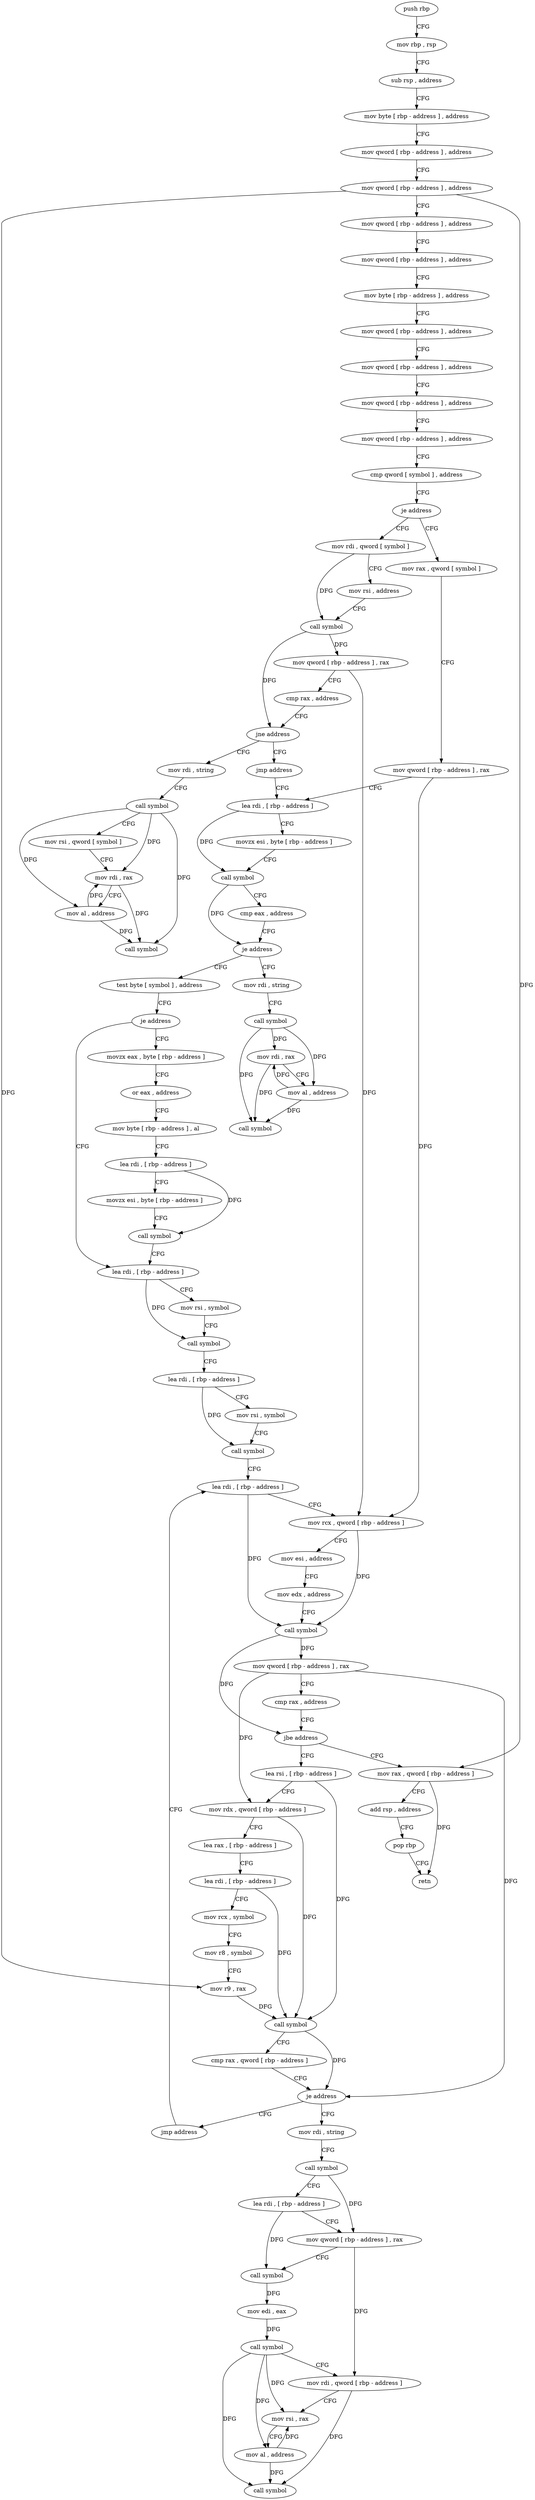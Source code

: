 digraph "func" {
"4218080" [label = "push rbp" ]
"4218081" [label = "mov rbp , rsp" ]
"4218084" [label = "sub rsp , address" ]
"4218091" [label = "mov byte [ rbp - address ] , address" ]
"4218098" [label = "mov qword [ rbp - address ] , address" ]
"4218109" [label = "mov qword [ rbp - address ] , address" ]
"4218117" [label = "mov qword [ rbp - address ] , address" ]
"4218125" [label = "mov qword [ rbp - address ] , address" ]
"4218133" [label = "mov byte [ rbp - address ] , address" ]
"4218137" [label = "mov qword [ rbp - address ] , address" ]
"4218145" [label = "mov qword [ rbp - address ] , address" ]
"4218153" [label = "mov qword [ rbp - address ] , address" ]
"4218161" [label = "mov qword [ rbp - address ] , address" ]
"4218169" [label = "cmp qword [ symbol ] , address" ]
"4218178" [label = "je address" ]
"4218259" [label = "mov rax , qword [ symbol ]" ]
"4218184" [label = "mov rdi , qword [ symbol ]" ]
"4218267" [label = "mov qword [ rbp - address ] , rax" ]
"4218271" [label = "lea rdi , [ rbp - address ]" ]
"4218192" [label = "mov rsi , address" ]
"4218202" [label = "call symbol" ]
"4218207" [label = "mov qword [ rbp - address ] , rax" ]
"4218211" [label = "cmp rax , address" ]
"4218215" [label = "jne address" ]
"4218254" [label = "jmp address" ]
"4218221" [label = "mov rdi , string" ]
"4218324" [label = "test byte [ symbol ] , address" ]
"4218332" [label = "je address" ]
"4218373" [label = "lea rdi , [ rbp - address ]" ]
"4218338" [label = "movzx eax , byte [ rbp - address ]" ]
"4218299" [label = "mov rdi , string" ]
"4218309" [label = "call symbol" ]
"4218314" [label = "mov rdi , rax" ]
"4218317" [label = "mov al , address" ]
"4218319" [label = "call symbol" ]
"4218231" [label = "call symbol" ]
"4218236" [label = "mov rsi , qword [ symbol ]" ]
"4218244" [label = "mov rdi , rax" ]
"4218247" [label = "mov al , address" ]
"4218249" [label = "call symbol" ]
"4218380" [label = "mov rsi , symbol" ]
"4218390" [label = "call symbol" ]
"4218395" [label = "lea rdi , [ rbp - address ]" ]
"4218402" [label = "mov rsi , symbol" ]
"4218412" [label = "call symbol" ]
"4218417" [label = "lea rdi , [ rbp - address ]" ]
"4218345" [label = "or eax , address" ]
"4218348" [label = "mov byte [ rbp - address ] , al" ]
"4218354" [label = "lea rdi , [ rbp - address ]" ]
"4218361" [label = "movzx esi , byte [ rbp - address ]" ]
"4218368" [label = "call symbol" ]
"4218278" [label = "movzx esi , byte [ rbp - address ]" ]
"4218285" [label = "call symbol" ]
"4218290" [label = "cmp eax , address" ]
"4218293" [label = "je address" ]
"4218589" [label = "mov rax , qword [ rbp - address ]" ]
"4218593" [label = "add rsp , address" ]
"4218600" [label = "pop rbp" ]
"4218601" [label = "retn" ]
"4218460" [label = "lea rsi , [ rbp - address ]" ]
"4218467" [label = "mov rdx , qword [ rbp - address ]" ]
"4218474" [label = "lea rax , [ rbp - address ]" ]
"4218478" [label = "lea rdi , [ rbp - address ]" ]
"4218485" [label = "mov rcx , symbol" ]
"4218495" [label = "mov r8 , symbol" ]
"4218505" [label = "mov r9 , rax" ]
"4218508" [label = "call symbol" ]
"4218513" [label = "cmp rax , qword [ rbp - address ]" ]
"4218520" [label = "je address" ]
"4218584" [label = "jmp address" ]
"4218526" [label = "mov rdi , string" ]
"4218536" [label = "call symbol" ]
"4218541" [label = "lea rdi , [ rbp - address ]" ]
"4218548" [label = "mov qword [ rbp - address ] , rax" ]
"4218555" [label = "call symbol" ]
"4218560" [label = "mov edi , eax" ]
"4218562" [label = "call symbol" ]
"4218567" [label = "mov rdi , qword [ rbp - address ]" ]
"4218574" [label = "mov rsi , rax" ]
"4218577" [label = "mov al , address" ]
"4218579" [label = "call symbol" ]
"4218424" [label = "mov rcx , qword [ rbp - address ]" ]
"4218428" [label = "mov esi , address" ]
"4218433" [label = "mov edx , address" ]
"4218438" [label = "call symbol" ]
"4218443" [label = "mov qword [ rbp - address ] , rax" ]
"4218450" [label = "cmp rax , address" ]
"4218454" [label = "jbe address" ]
"4218080" -> "4218081" [ label = "CFG" ]
"4218081" -> "4218084" [ label = "CFG" ]
"4218084" -> "4218091" [ label = "CFG" ]
"4218091" -> "4218098" [ label = "CFG" ]
"4218098" -> "4218109" [ label = "CFG" ]
"4218109" -> "4218117" [ label = "CFG" ]
"4218109" -> "4218589" [ label = "DFG" ]
"4218109" -> "4218505" [ label = "DFG" ]
"4218117" -> "4218125" [ label = "CFG" ]
"4218125" -> "4218133" [ label = "CFG" ]
"4218133" -> "4218137" [ label = "CFG" ]
"4218137" -> "4218145" [ label = "CFG" ]
"4218145" -> "4218153" [ label = "CFG" ]
"4218153" -> "4218161" [ label = "CFG" ]
"4218161" -> "4218169" [ label = "CFG" ]
"4218169" -> "4218178" [ label = "CFG" ]
"4218178" -> "4218259" [ label = "CFG" ]
"4218178" -> "4218184" [ label = "CFG" ]
"4218259" -> "4218267" [ label = "CFG" ]
"4218184" -> "4218192" [ label = "CFG" ]
"4218184" -> "4218202" [ label = "DFG" ]
"4218267" -> "4218271" [ label = "CFG" ]
"4218267" -> "4218424" [ label = "DFG" ]
"4218271" -> "4218278" [ label = "CFG" ]
"4218271" -> "4218285" [ label = "DFG" ]
"4218192" -> "4218202" [ label = "CFG" ]
"4218202" -> "4218207" [ label = "DFG" ]
"4218202" -> "4218215" [ label = "DFG" ]
"4218207" -> "4218211" [ label = "CFG" ]
"4218207" -> "4218424" [ label = "DFG" ]
"4218211" -> "4218215" [ label = "CFG" ]
"4218215" -> "4218254" [ label = "CFG" ]
"4218215" -> "4218221" [ label = "CFG" ]
"4218254" -> "4218271" [ label = "CFG" ]
"4218221" -> "4218231" [ label = "CFG" ]
"4218324" -> "4218332" [ label = "CFG" ]
"4218332" -> "4218373" [ label = "CFG" ]
"4218332" -> "4218338" [ label = "CFG" ]
"4218373" -> "4218380" [ label = "CFG" ]
"4218373" -> "4218390" [ label = "DFG" ]
"4218338" -> "4218345" [ label = "CFG" ]
"4218299" -> "4218309" [ label = "CFG" ]
"4218309" -> "4218314" [ label = "DFG" ]
"4218309" -> "4218317" [ label = "DFG" ]
"4218309" -> "4218319" [ label = "DFG" ]
"4218314" -> "4218317" [ label = "CFG" ]
"4218314" -> "4218319" [ label = "DFG" ]
"4218317" -> "4218319" [ label = "DFG" ]
"4218317" -> "4218314" [ label = "DFG" ]
"4218231" -> "4218236" [ label = "CFG" ]
"4218231" -> "4218244" [ label = "DFG" ]
"4218231" -> "4218247" [ label = "DFG" ]
"4218231" -> "4218249" [ label = "DFG" ]
"4218236" -> "4218244" [ label = "CFG" ]
"4218244" -> "4218247" [ label = "CFG" ]
"4218244" -> "4218249" [ label = "DFG" ]
"4218247" -> "4218249" [ label = "DFG" ]
"4218247" -> "4218244" [ label = "DFG" ]
"4218380" -> "4218390" [ label = "CFG" ]
"4218390" -> "4218395" [ label = "CFG" ]
"4218395" -> "4218402" [ label = "CFG" ]
"4218395" -> "4218412" [ label = "DFG" ]
"4218402" -> "4218412" [ label = "CFG" ]
"4218412" -> "4218417" [ label = "CFG" ]
"4218417" -> "4218424" [ label = "CFG" ]
"4218417" -> "4218438" [ label = "DFG" ]
"4218345" -> "4218348" [ label = "CFG" ]
"4218348" -> "4218354" [ label = "CFG" ]
"4218354" -> "4218361" [ label = "CFG" ]
"4218354" -> "4218368" [ label = "DFG" ]
"4218361" -> "4218368" [ label = "CFG" ]
"4218368" -> "4218373" [ label = "CFG" ]
"4218278" -> "4218285" [ label = "CFG" ]
"4218285" -> "4218290" [ label = "CFG" ]
"4218285" -> "4218293" [ label = "DFG" ]
"4218290" -> "4218293" [ label = "CFG" ]
"4218293" -> "4218324" [ label = "CFG" ]
"4218293" -> "4218299" [ label = "CFG" ]
"4218589" -> "4218593" [ label = "CFG" ]
"4218589" -> "4218601" [ label = "DFG" ]
"4218593" -> "4218600" [ label = "CFG" ]
"4218600" -> "4218601" [ label = "CFG" ]
"4218460" -> "4218467" [ label = "CFG" ]
"4218460" -> "4218508" [ label = "DFG" ]
"4218467" -> "4218474" [ label = "CFG" ]
"4218467" -> "4218508" [ label = "DFG" ]
"4218474" -> "4218478" [ label = "CFG" ]
"4218478" -> "4218485" [ label = "CFG" ]
"4218478" -> "4218508" [ label = "DFG" ]
"4218485" -> "4218495" [ label = "CFG" ]
"4218495" -> "4218505" [ label = "CFG" ]
"4218505" -> "4218508" [ label = "DFG" ]
"4218508" -> "4218513" [ label = "CFG" ]
"4218508" -> "4218520" [ label = "DFG" ]
"4218513" -> "4218520" [ label = "CFG" ]
"4218520" -> "4218584" [ label = "CFG" ]
"4218520" -> "4218526" [ label = "CFG" ]
"4218584" -> "4218417" [ label = "CFG" ]
"4218526" -> "4218536" [ label = "CFG" ]
"4218536" -> "4218541" [ label = "CFG" ]
"4218536" -> "4218548" [ label = "DFG" ]
"4218541" -> "4218548" [ label = "CFG" ]
"4218541" -> "4218555" [ label = "DFG" ]
"4218548" -> "4218555" [ label = "CFG" ]
"4218548" -> "4218567" [ label = "DFG" ]
"4218555" -> "4218560" [ label = "DFG" ]
"4218560" -> "4218562" [ label = "DFG" ]
"4218562" -> "4218567" [ label = "CFG" ]
"4218562" -> "4218574" [ label = "DFG" ]
"4218562" -> "4218577" [ label = "DFG" ]
"4218562" -> "4218579" [ label = "DFG" ]
"4218567" -> "4218574" [ label = "CFG" ]
"4218567" -> "4218579" [ label = "DFG" ]
"4218574" -> "4218577" [ label = "CFG" ]
"4218577" -> "4218579" [ label = "DFG" ]
"4218577" -> "4218574" [ label = "DFG" ]
"4218424" -> "4218428" [ label = "CFG" ]
"4218424" -> "4218438" [ label = "DFG" ]
"4218428" -> "4218433" [ label = "CFG" ]
"4218433" -> "4218438" [ label = "CFG" ]
"4218438" -> "4218443" [ label = "DFG" ]
"4218438" -> "4218454" [ label = "DFG" ]
"4218443" -> "4218450" [ label = "CFG" ]
"4218443" -> "4218467" [ label = "DFG" ]
"4218443" -> "4218520" [ label = "DFG" ]
"4218450" -> "4218454" [ label = "CFG" ]
"4218454" -> "4218589" [ label = "CFG" ]
"4218454" -> "4218460" [ label = "CFG" ]
}
